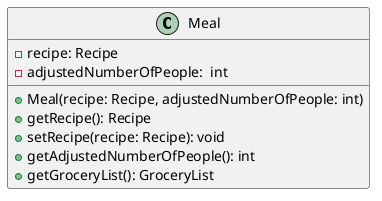 @startuml

left to right direction

'class MealPlan {
'  - meals: List<Meal>
'  - start: LocalDate
'  - end: LocalDate
'  + getMeals(): List<Meal>
'  + getStart(): LocalDate
'  + getEnd(): LocalDate
'  + getDays(): int
'  + getGroceryList(): GroceryList
'}

class Meal {
  - recipe: Recipe
  - adjustedNumberOfPeople:  int
  + Meal(recipe: Recipe, adjustedNumberOfPeople: int)
  + getRecipe(): Recipe
  + setRecipe(recipe: Recipe): void
  + getAdjustedNumberOfPeople(): int
  + getGroceryList(): GroceryList
}

'class GroceryList {
'  - items: List<GroceryItem>
'  + addItem(GroceryItem entry): void
'  + getItems(): List<GroceryItem>
'}
'
'MealPlan <- GroceryList
'MealPlan <- Meal
'Meal <- GroceryList

@enduml